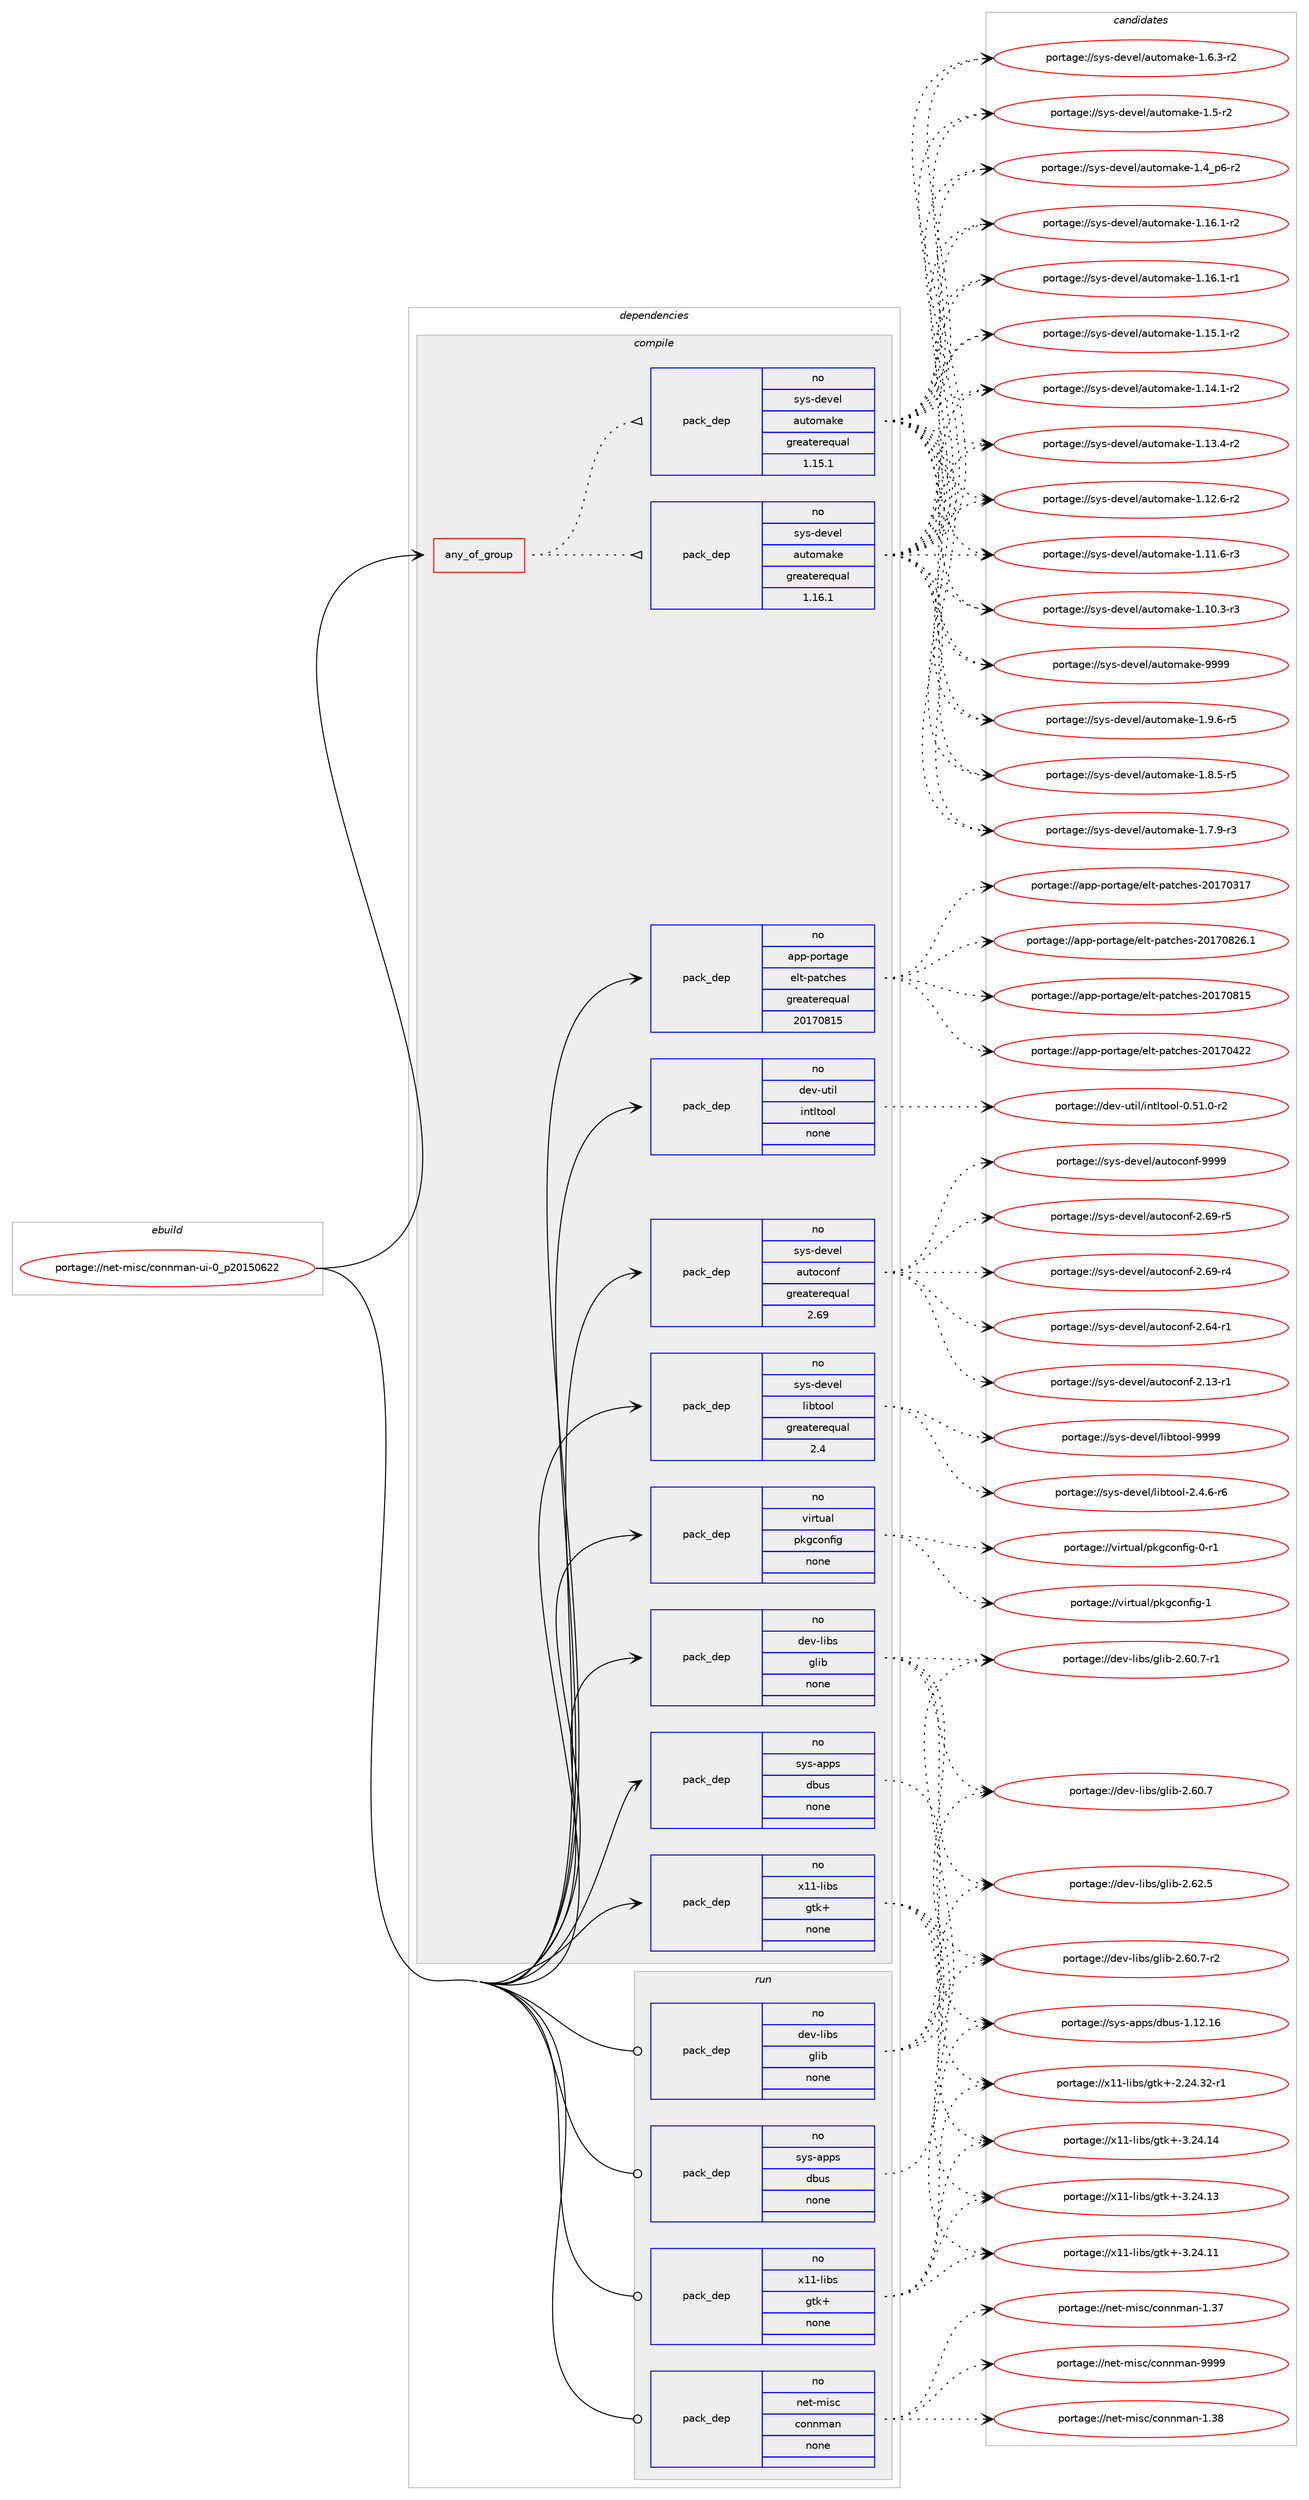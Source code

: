 digraph prolog {

# *************
# Graph options
# *************

newrank=true;
concentrate=true;
compound=true;
graph [rankdir=LR,fontname=Helvetica,fontsize=10,ranksep=1.5];#, ranksep=2.5, nodesep=0.2];
edge  [arrowhead=vee];
node  [fontname=Helvetica,fontsize=10];

# **********
# The ebuild
# **********

subgraph cluster_leftcol {
color=gray;
rank=same;
label=<<i>ebuild</i>>;
id [label="portage://net-misc/connman-ui-0_p20150622", color=red, width=4, href="../net-misc/connman-ui-0_p20150622.svg"];
}

# ****************
# The dependencies
# ****************

subgraph cluster_midcol {
color=gray;
label=<<i>dependencies</i>>;
subgraph cluster_compile {
fillcolor="#eeeeee";
style=filled;
label=<<i>compile</i>>;
subgraph any1392 {
dependency75711 [label=<<TABLE BORDER="0" CELLBORDER="1" CELLSPACING="0" CELLPADDING="4"><TR><TD CELLPADDING="10">any_of_group</TD></TR></TABLE>>, shape=none, color=red];subgraph pack58735 {
dependency75712 [label=<<TABLE BORDER="0" CELLBORDER="1" CELLSPACING="0" CELLPADDING="4" WIDTH="220"><TR><TD ROWSPAN="6" CELLPADDING="30">pack_dep</TD></TR><TR><TD WIDTH="110">no</TD></TR><TR><TD>sys-devel</TD></TR><TR><TD>automake</TD></TR><TR><TD>greaterequal</TD></TR><TR><TD>1.16.1</TD></TR></TABLE>>, shape=none, color=blue];
}
dependency75711:e -> dependency75712:w [weight=20,style="dotted",arrowhead="oinv"];
subgraph pack58736 {
dependency75713 [label=<<TABLE BORDER="0" CELLBORDER="1" CELLSPACING="0" CELLPADDING="4" WIDTH="220"><TR><TD ROWSPAN="6" CELLPADDING="30">pack_dep</TD></TR><TR><TD WIDTH="110">no</TD></TR><TR><TD>sys-devel</TD></TR><TR><TD>automake</TD></TR><TR><TD>greaterequal</TD></TR><TR><TD>1.15.1</TD></TR></TABLE>>, shape=none, color=blue];
}
dependency75711:e -> dependency75713:w [weight=20,style="dotted",arrowhead="oinv"];
}
id:e -> dependency75711:w [weight=20,style="solid",arrowhead="vee"];
subgraph pack58737 {
dependency75714 [label=<<TABLE BORDER="0" CELLBORDER="1" CELLSPACING="0" CELLPADDING="4" WIDTH="220"><TR><TD ROWSPAN="6" CELLPADDING="30">pack_dep</TD></TR><TR><TD WIDTH="110">no</TD></TR><TR><TD>app-portage</TD></TR><TR><TD>elt-patches</TD></TR><TR><TD>greaterequal</TD></TR><TR><TD>20170815</TD></TR></TABLE>>, shape=none, color=blue];
}
id:e -> dependency75714:w [weight=20,style="solid",arrowhead="vee"];
subgraph pack58738 {
dependency75715 [label=<<TABLE BORDER="0" CELLBORDER="1" CELLSPACING="0" CELLPADDING="4" WIDTH="220"><TR><TD ROWSPAN="6" CELLPADDING="30">pack_dep</TD></TR><TR><TD WIDTH="110">no</TD></TR><TR><TD>dev-libs</TD></TR><TR><TD>glib</TD></TR><TR><TD>none</TD></TR><TR><TD></TD></TR></TABLE>>, shape=none, color=blue];
}
id:e -> dependency75715:w [weight=20,style="solid",arrowhead="vee"];
subgraph pack58739 {
dependency75716 [label=<<TABLE BORDER="0" CELLBORDER="1" CELLSPACING="0" CELLPADDING="4" WIDTH="220"><TR><TD ROWSPAN="6" CELLPADDING="30">pack_dep</TD></TR><TR><TD WIDTH="110">no</TD></TR><TR><TD>dev-util</TD></TR><TR><TD>intltool</TD></TR><TR><TD>none</TD></TR><TR><TD></TD></TR></TABLE>>, shape=none, color=blue];
}
id:e -> dependency75716:w [weight=20,style="solid",arrowhead="vee"];
subgraph pack58740 {
dependency75717 [label=<<TABLE BORDER="0" CELLBORDER="1" CELLSPACING="0" CELLPADDING="4" WIDTH="220"><TR><TD ROWSPAN="6" CELLPADDING="30">pack_dep</TD></TR><TR><TD WIDTH="110">no</TD></TR><TR><TD>sys-apps</TD></TR><TR><TD>dbus</TD></TR><TR><TD>none</TD></TR><TR><TD></TD></TR></TABLE>>, shape=none, color=blue];
}
id:e -> dependency75717:w [weight=20,style="solid",arrowhead="vee"];
subgraph pack58741 {
dependency75718 [label=<<TABLE BORDER="0" CELLBORDER="1" CELLSPACING="0" CELLPADDING="4" WIDTH="220"><TR><TD ROWSPAN="6" CELLPADDING="30">pack_dep</TD></TR><TR><TD WIDTH="110">no</TD></TR><TR><TD>sys-devel</TD></TR><TR><TD>autoconf</TD></TR><TR><TD>greaterequal</TD></TR><TR><TD>2.69</TD></TR></TABLE>>, shape=none, color=blue];
}
id:e -> dependency75718:w [weight=20,style="solid",arrowhead="vee"];
subgraph pack58742 {
dependency75719 [label=<<TABLE BORDER="0" CELLBORDER="1" CELLSPACING="0" CELLPADDING="4" WIDTH="220"><TR><TD ROWSPAN="6" CELLPADDING="30">pack_dep</TD></TR><TR><TD WIDTH="110">no</TD></TR><TR><TD>sys-devel</TD></TR><TR><TD>libtool</TD></TR><TR><TD>greaterequal</TD></TR><TR><TD>2.4</TD></TR></TABLE>>, shape=none, color=blue];
}
id:e -> dependency75719:w [weight=20,style="solid",arrowhead="vee"];
subgraph pack58743 {
dependency75720 [label=<<TABLE BORDER="0" CELLBORDER="1" CELLSPACING="0" CELLPADDING="4" WIDTH="220"><TR><TD ROWSPAN="6" CELLPADDING="30">pack_dep</TD></TR><TR><TD WIDTH="110">no</TD></TR><TR><TD>virtual</TD></TR><TR><TD>pkgconfig</TD></TR><TR><TD>none</TD></TR><TR><TD></TD></TR></TABLE>>, shape=none, color=blue];
}
id:e -> dependency75720:w [weight=20,style="solid",arrowhead="vee"];
subgraph pack58744 {
dependency75721 [label=<<TABLE BORDER="0" CELLBORDER="1" CELLSPACING="0" CELLPADDING="4" WIDTH="220"><TR><TD ROWSPAN="6" CELLPADDING="30">pack_dep</TD></TR><TR><TD WIDTH="110">no</TD></TR><TR><TD>x11-libs</TD></TR><TR><TD>gtk+</TD></TR><TR><TD>none</TD></TR><TR><TD></TD></TR></TABLE>>, shape=none, color=blue];
}
id:e -> dependency75721:w [weight=20,style="solid",arrowhead="vee"];
}
subgraph cluster_compileandrun {
fillcolor="#eeeeee";
style=filled;
label=<<i>compile and run</i>>;
}
subgraph cluster_run {
fillcolor="#eeeeee";
style=filled;
label=<<i>run</i>>;
subgraph pack58745 {
dependency75722 [label=<<TABLE BORDER="0" CELLBORDER="1" CELLSPACING="0" CELLPADDING="4" WIDTH="220"><TR><TD ROWSPAN="6" CELLPADDING="30">pack_dep</TD></TR><TR><TD WIDTH="110">no</TD></TR><TR><TD>dev-libs</TD></TR><TR><TD>glib</TD></TR><TR><TD>none</TD></TR><TR><TD></TD></TR></TABLE>>, shape=none, color=blue];
}
id:e -> dependency75722:w [weight=20,style="solid",arrowhead="odot"];
subgraph pack58746 {
dependency75723 [label=<<TABLE BORDER="0" CELLBORDER="1" CELLSPACING="0" CELLPADDING="4" WIDTH="220"><TR><TD ROWSPAN="6" CELLPADDING="30">pack_dep</TD></TR><TR><TD WIDTH="110">no</TD></TR><TR><TD>net-misc</TD></TR><TR><TD>connman</TD></TR><TR><TD>none</TD></TR><TR><TD></TD></TR></TABLE>>, shape=none, color=blue];
}
id:e -> dependency75723:w [weight=20,style="solid",arrowhead="odot"];
subgraph pack58747 {
dependency75724 [label=<<TABLE BORDER="0" CELLBORDER="1" CELLSPACING="0" CELLPADDING="4" WIDTH="220"><TR><TD ROWSPAN="6" CELLPADDING="30">pack_dep</TD></TR><TR><TD WIDTH="110">no</TD></TR><TR><TD>sys-apps</TD></TR><TR><TD>dbus</TD></TR><TR><TD>none</TD></TR><TR><TD></TD></TR></TABLE>>, shape=none, color=blue];
}
id:e -> dependency75724:w [weight=20,style="solid",arrowhead="odot"];
subgraph pack58748 {
dependency75725 [label=<<TABLE BORDER="0" CELLBORDER="1" CELLSPACING="0" CELLPADDING="4" WIDTH="220"><TR><TD ROWSPAN="6" CELLPADDING="30">pack_dep</TD></TR><TR><TD WIDTH="110">no</TD></TR><TR><TD>x11-libs</TD></TR><TR><TD>gtk+</TD></TR><TR><TD>none</TD></TR><TR><TD></TD></TR></TABLE>>, shape=none, color=blue];
}
id:e -> dependency75725:w [weight=20,style="solid",arrowhead="odot"];
}
}

# **************
# The candidates
# **************

subgraph cluster_choices {
rank=same;
color=gray;
label=<<i>candidates</i>>;

subgraph choice58735 {
color=black;
nodesep=1;
choice115121115451001011181011084797117116111109971071014557575757 [label="portage://sys-devel/automake-9999", color=red, width=4,href="../sys-devel/automake-9999.svg"];
choice115121115451001011181011084797117116111109971071014549465746544511453 [label="portage://sys-devel/automake-1.9.6-r5", color=red, width=4,href="../sys-devel/automake-1.9.6-r5.svg"];
choice115121115451001011181011084797117116111109971071014549465646534511453 [label="portage://sys-devel/automake-1.8.5-r5", color=red, width=4,href="../sys-devel/automake-1.8.5-r5.svg"];
choice115121115451001011181011084797117116111109971071014549465546574511451 [label="portage://sys-devel/automake-1.7.9-r3", color=red, width=4,href="../sys-devel/automake-1.7.9-r3.svg"];
choice115121115451001011181011084797117116111109971071014549465446514511450 [label="portage://sys-devel/automake-1.6.3-r2", color=red, width=4,href="../sys-devel/automake-1.6.3-r2.svg"];
choice11512111545100101118101108479711711611110997107101454946534511450 [label="portage://sys-devel/automake-1.5-r2", color=red, width=4,href="../sys-devel/automake-1.5-r2.svg"];
choice115121115451001011181011084797117116111109971071014549465295112544511450 [label="portage://sys-devel/automake-1.4_p6-r2", color=red, width=4,href="../sys-devel/automake-1.4_p6-r2.svg"];
choice11512111545100101118101108479711711611110997107101454946495446494511450 [label="portage://sys-devel/automake-1.16.1-r2", color=red, width=4,href="../sys-devel/automake-1.16.1-r2.svg"];
choice11512111545100101118101108479711711611110997107101454946495446494511449 [label="portage://sys-devel/automake-1.16.1-r1", color=red, width=4,href="../sys-devel/automake-1.16.1-r1.svg"];
choice11512111545100101118101108479711711611110997107101454946495346494511450 [label="portage://sys-devel/automake-1.15.1-r2", color=red, width=4,href="../sys-devel/automake-1.15.1-r2.svg"];
choice11512111545100101118101108479711711611110997107101454946495246494511450 [label="portage://sys-devel/automake-1.14.1-r2", color=red, width=4,href="../sys-devel/automake-1.14.1-r2.svg"];
choice11512111545100101118101108479711711611110997107101454946495146524511450 [label="portage://sys-devel/automake-1.13.4-r2", color=red, width=4,href="../sys-devel/automake-1.13.4-r2.svg"];
choice11512111545100101118101108479711711611110997107101454946495046544511450 [label="portage://sys-devel/automake-1.12.6-r2", color=red, width=4,href="../sys-devel/automake-1.12.6-r2.svg"];
choice11512111545100101118101108479711711611110997107101454946494946544511451 [label="portage://sys-devel/automake-1.11.6-r3", color=red, width=4,href="../sys-devel/automake-1.11.6-r3.svg"];
choice11512111545100101118101108479711711611110997107101454946494846514511451 [label="portage://sys-devel/automake-1.10.3-r3", color=red, width=4,href="../sys-devel/automake-1.10.3-r3.svg"];
dependency75712:e -> choice115121115451001011181011084797117116111109971071014557575757:w [style=dotted,weight="100"];
dependency75712:e -> choice115121115451001011181011084797117116111109971071014549465746544511453:w [style=dotted,weight="100"];
dependency75712:e -> choice115121115451001011181011084797117116111109971071014549465646534511453:w [style=dotted,weight="100"];
dependency75712:e -> choice115121115451001011181011084797117116111109971071014549465546574511451:w [style=dotted,weight="100"];
dependency75712:e -> choice115121115451001011181011084797117116111109971071014549465446514511450:w [style=dotted,weight="100"];
dependency75712:e -> choice11512111545100101118101108479711711611110997107101454946534511450:w [style=dotted,weight="100"];
dependency75712:e -> choice115121115451001011181011084797117116111109971071014549465295112544511450:w [style=dotted,weight="100"];
dependency75712:e -> choice11512111545100101118101108479711711611110997107101454946495446494511450:w [style=dotted,weight="100"];
dependency75712:e -> choice11512111545100101118101108479711711611110997107101454946495446494511449:w [style=dotted,weight="100"];
dependency75712:e -> choice11512111545100101118101108479711711611110997107101454946495346494511450:w [style=dotted,weight="100"];
dependency75712:e -> choice11512111545100101118101108479711711611110997107101454946495246494511450:w [style=dotted,weight="100"];
dependency75712:e -> choice11512111545100101118101108479711711611110997107101454946495146524511450:w [style=dotted,weight="100"];
dependency75712:e -> choice11512111545100101118101108479711711611110997107101454946495046544511450:w [style=dotted,weight="100"];
dependency75712:e -> choice11512111545100101118101108479711711611110997107101454946494946544511451:w [style=dotted,weight="100"];
dependency75712:e -> choice11512111545100101118101108479711711611110997107101454946494846514511451:w [style=dotted,weight="100"];
}
subgraph choice58736 {
color=black;
nodesep=1;
choice115121115451001011181011084797117116111109971071014557575757 [label="portage://sys-devel/automake-9999", color=red, width=4,href="../sys-devel/automake-9999.svg"];
choice115121115451001011181011084797117116111109971071014549465746544511453 [label="portage://sys-devel/automake-1.9.6-r5", color=red, width=4,href="../sys-devel/automake-1.9.6-r5.svg"];
choice115121115451001011181011084797117116111109971071014549465646534511453 [label="portage://sys-devel/automake-1.8.5-r5", color=red, width=4,href="../sys-devel/automake-1.8.5-r5.svg"];
choice115121115451001011181011084797117116111109971071014549465546574511451 [label="portage://sys-devel/automake-1.7.9-r3", color=red, width=4,href="../sys-devel/automake-1.7.9-r3.svg"];
choice115121115451001011181011084797117116111109971071014549465446514511450 [label="portage://sys-devel/automake-1.6.3-r2", color=red, width=4,href="../sys-devel/automake-1.6.3-r2.svg"];
choice11512111545100101118101108479711711611110997107101454946534511450 [label="portage://sys-devel/automake-1.5-r2", color=red, width=4,href="../sys-devel/automake-1.5-r2.svg"];
choice115121115451001011181011084797117116111109971071014549465295112544511450 [label="portage://sys-devel/automake-1.4_p6-r2", color=red, width=4,href="../sys-devel/automake-1.4_p6-r2.svg"];
choice11512111545100101118101108479711711611110997107101454946495446494511450 [label="portage://sys-devel/automake-1.16.1-r2", color=red, width=4,href="../sys-devel/automake-1.16.1-r2.svg"];
choice11512111545100101118101108479711711611110997107101454946495446494511449 [label="portage://sys-devel/automake-1.16.1-r1", color=red, width=4,href="../sys-devel/automake-1.16.1-r1.svg"];
choice11512111545100101118101108479711711611110997107101454946495346494511450 [label="portage://sys-devel/automake-1.15.1-r2", color=red, width=4,href="../sys-devel/automake-1.15.1-r2.svg"];
choice11512111545100101118101108479711711611110997107101454946495246494511450 [label="portage://sys-devel/automake-1.14.1-r2", color=red, width=4,href="../sys-devel/automake-1.14.1-r2.svg"];
choice11512111545100101118101108479711711611110997107101454946495146524511450 [label="portage://sys-devel/automake-1.13.4-r2", color=red, width=4,href="../sys-devel/automake-1.13.4-r2.svg"];
choice11512111545100101118101108479711711611110997107101454946495046544511450 [label="portage://sys-devel/automake-1.12.6-r2", color=red, width=4,href="../sys-devel/automake-1.12.6-r2.svg"];
choice11512111545100101118101108479711711611110997107101454946494946544511451 [label="portage://sys-devel/automake-1.11.6-r3", color=red, width=4,href="../sys-devel/automake-1.11.6-r3.svg"];
choice11512111545100101118101108479711711611110997107101454946494846514511451 [label="portage://sys-devel/automake-1.10.3-r3", color=red, width=4,href="../sys-devel/automake-1.10.3-r3.svg"];
dependency75713:e -> choice115121115451001011181011084797117116111109971071014557575757:w [style=dotted,weight="100"];
dependency75713:e -> choice115121115451001011181011084797117116111109971071014549465746544511453:w [style=dotted,weight="100"];
dependency75713:e -> choice115121115451001011181011084797117116111109971071014549465646534511453:w [style=dotted,weight="100"];
dependency75713:e -> choice115121115451001011181011084797117116111109971071014549465546574511451:w [style=dotted,weight="100"];
dependency75713:e -> choice115121115451001011181011084797117116111109971071014549465446514511450:w [style=dotted,weight="100"];
dependency75713:e -> choice11512111545100101118101108479711711611110997107101454946534511450:w [style=dotted,weight="100"];
dependency75713:e -> choice115121115451001011181011084797117116111109971071014549465295112544511450:w [style=dotted,weight="100"];
dependency75713:e -> choice11512111545100101118101108479711711611110997107101454946495446494511450:w [style=dotted,weight="100"];
dependency75713:e -> choice11512111545100101118101108479711711611110997107101454946495446494511449:w [style=dotted,weight="100"];
dependency75713:e -> choice11512111545100101118101108479711711611110997107101454946495346494511450:w [style=dotted,weight="100"];
dependency75713:e -> choice11512111545100101118101108479711711611110997107101454946495246494511450:w [style=dotted,weight="100"];
dependency75713:e -> choice11512111545100101118101108479711711611110997107101454946495146524511450:w [style=dotted,weight="100"];
dependency75713:e -> choice11512111545100101118101108479711711611110997107101454946495046544511450:w [style=dotted,weight="100"];
dependency75713:e -> choice11512111545100101118101108479711711611110997107101454946494946544511451:w [style=dotted,weight="100"];
dependency75713:e -> choice11512111545100101118101108479711711611110997107101454946494846514511451:w [style=dotted,weight="100"];
}
subgraph choice58737 {
color=black;
nodesep=1;
choice971121124511211111411697103101471011081164511297116991041011154550484955485650544649 [label="portage://app-portage/elt-patches-20170826.1", color=red, width=4,href="../app-portage/elt-patches-20170826.1.svg"];
choice97112112451121111141169710310147101108116451129711699104101115455048495548564953 [label="portage://app-portage/elt-patches-20170815", color=red, width=4,href="../app-portage/elt-patches-20170815.svg"];
choice97112112451121111141169710310147101108116451129711699104101115455048495548525050 [label="portage://app-portage/elt-patches-20170422", color=red, width=4,href="../app-portage/elt-patches-20170422.svg"];
choice97112112451121111141169710310147101108116451129711699104101115455048495548514955 [label="portage://app-portage/elt-patches-20170317", color=red, width=4,href="../app-portage/elt-patches-20170317.svg"];
dependency75714:e -> choice971121124511211111411697103101471011081164511297116991041011154550484955485650544649:w [style=dotted,weight="100"];
dependency75714:e -> choice97112112451121111141169710310147101108116451129711699104101115455048495548564953:w [style=dotted,weight="100"];
dependency75714:e -> choice97112112451121111141169710310147101108116451129711699104101115455048495548525050:w [style=dotted,weight="100"];
dependency75714:e -> choice97112112451121111141169710310147101108116451129711699104101115455048495548514955:w [style=dotted,weight="100"];
}
subgraph choice58738 {
color=black;
nodesep=1;
choice1001011184510810598115471031081059845504654504653 [label="portage://dev-libs/glib-2.62.5", color=red, width=4,href="../dev-libs/glib-2.62.5.svg"];
choice10010111845108105981154710310810598455046544846554511450 [label="portage://dev-libs/glib-2.60.7-r2", color=red, width=4,href="../dev-libs/glib-2.60.7-r2.svg"];
choice10010111845108105981154710310810598455046544846554511449 [label="portage://dev-libs/glib-2.60.7-r1", color=red, width=4,href="../dev-libs/glib-2.60.7-r1.svg"];
choice1001011184510810598115471031081059845504654484655 [label="portage://dev-libs/glib-2.60.7", color=red, width=4,href="../dev-libs/glib-2.60.7.svg"];
dependency75715:e -> choice1001011184510810598115471031081059845504654504653:w [style=dotted,weight="100"];
dependency75715:e -> choice10010111845108105981154710310810598455046544846554511450:w [style=dotted,weight="100"];
dependency75715:e -> choice10010111845108105981154710310810598455046544846554511449:w [style=dotted,weight="100"];
dependency75715:e -> choice1001011184510810598115471031081059845504654484655:w [style=dotted,weight="100"];
}
subgraph choice58739 {
color=black;
nodesep=1;
choice1001011184511711610510847105110116108116111111108454846534946484511450 [label="portage://dev-util/intltool-0.51.0-r2", color=red, width=4,href="../dev-util/intltool-0.51.0-r2.svg"];
dependency75716:e -> choice1001011184511711610510847105110116108116111111108454846534946484511450:w [style=dotted,weight="100"];
}
subgraph choice58740 {
color=black;
nodesep=1;
choice115121115459711211211547100981171154549464950464954 [label="portage://sys-apps/dbus-1.12.16", color=red, width=4,href="../sys-apps/dbus-1.12.16.svg"];
dependency75717:e -> choice115121115459711211211547100981171154549464950464954:w [style=dotted,weight="100"];
}
subgraph choice58741 {
color=black;
nodesep=1;
choice115121115451001011181011084797117116111991111101024557575757 [label="portage://sys-devel/autoconf-9999", color=red, width=4,href="../sys-devel/autoconf-9999.svg"];
choice1151211154510010111810110847971171161119911111010245504654574511453 [label="portage://sys-devel/autoconf-2.69-r5", color=red, width=4,href="../sys-devel/autoconf-2.69-r5.svg"];
choice1151211154510010111810110847971171161119911111010245504654574511452 [label="portage://sys-devel/autoconf-2.69-r4", color=red, width=4,href="../sys-devel/autoconf-2.69-r4.svg"];
choice1151211154510010111810110847971171161119911111010245504654524511449 [label="portage://sys-devel/autoconf-2.64-r1", color=red, width=4,href="../sys-devel/autoconf-2.64-r1.svg"];
choice1151211154510010111810110847971171161119911111010245504649514511449 [label="portage://sys-devel/autoconf-2.13-r1", color=red, width=4,href="../sys-devel/autoconf-2.13-r1.svg"];
dependency75718:e -> choice115121115451001011181011084797117116111991111101024557575757:w [style=dotted,weight="100"];
dependency75718:e -> choice1151211154510010111810110847971171161119911111010245504654574511453:w [style=dotted,weight="100"];
dependency75718:e -> choice1151211154510010111810110847971171161119911111010245504654574511452:w [style=dotted,weight="100"];
dependency75718:e -> choice1151211154510010111810110847971171161119911111010245504654524511449:w [style=dotted,weight="100"];
dependency75718:e -> choice1151211154510010111810110847971171161119911111010245504649514511449:w [style=dotted,weight="100"];
}
subgraph choice58742 {
color=black;
nodesep=1;
choice1151211154510010111810110847108105981161111111084557575757 [label="portage://sys-devel/libtool-9999", color=red, width=4,href="../sys-devel/libtool-9999.svg"];
choice1151211154510010111810110847108105981161111111084550465246544511454 [label="portage://sys-devel/libtool-2.4.6-r6", color=red, width=4,href="../sys-devel/libtool-2.4.6-r6.svg"];
dependency75719:e -> choice1151211154510010111810110847108105981161111111084557575757:w [style=dotted,weight="100"];
dependency75719:e -> choice1151211154510010111810110847108105981161111111084550465246544511454:w [style=dotted,weight="100"];
}
subgraph choice58743 {
color=black;
nodesep=1;
choice1181051141161179710847112107103991111101021051034549 [label="portage://virtual/pkgconfig-1", color=red, width=4,href="../virtual/pkgconfig-1.svg"];
choice11810511411611797108471121071039911111010210510345484511449 [label="portage://virtual/pkgconfig-0-r1", color=red, width=4,href="../virtual/pkgconfig-0-r1.svg"];
dependency75720:e -> choice1181051141161179710847112107103991111101021051034549:w [style=dotted,weight="100"];
dependency75720:e -> choice11810511411611797108471121071039911111010210510345484511449:w [style=dotted,weight="100"];
}
subgraph choice58744 {
color=black;
nodesep=1;
choice1204949451081059811547103116107434551465052464952 [label="portage://x11-libs/gtk+-3.24.14", color=red, width=4,href="../x11-libs/gtk+-3.24.14.svg"];
choice1204949451081059811547103116107434551465052464951 [label="portage://x11-libs/gtk+-3.24.13", color=red, width=4,href="../x11-libs/gtk+-3.24.13.svg"];
choice1204949451081059811547103116107434551465052464949 [label="portage://x11-libs/gtk+-3.24.11", color=red, width=4,href="../x11-libs/gtk+-3.24.11.svg"];
choice12049494510810598115471031161074345504650524651504511449 [label="portage://x11-libs/gtk+-2.24.32-r1", color=red, width=4,href="../x11-libs/gtk+-2.24.32-r1.svg"];
dependency75721:e -> choice1204949451081059811547103116107434551465052464952:w [style=dotted,weight="100"];
dependency75721:e -> choice1204949451081059811547103116107434551465052464951:w [style=dotted,weight="100"];
dependency75721:e -> choice1204949451081059811547103116107434551465052464949:w [style=dotted,weight="100"];
dependency75721:e -> choice12049494510810598115471031161074345504650524651504511449:w [style=dotted,weight="100"];
}
subgraph choice58745 {
color=black;
nodesep=1;
choice1001011184510810598115471031081059845504654504653 [label="portage://dev-libs/glib-2.62.5", color=red, width=4,href="../dev-libs/glib-2.62.5.svg"];
choice10010111845108105981154710310810598455046544846554511450 [label="portage://dev-libs/glib-2.60.7-r2", color=red, width=4,href="../dev-libs/glib-2.60.7-r2.svg"];
choice10010111845108105981154710310810598455046544846554511449 [label="portage://dev-libs/glib-2.60.7-r1", color=red, width=4,href="../dev-libs/glib-2.60.7-r1.svg"];
choice1001011184510810598115471031081059845504654484655 [label="portage://dev-libs/glib-2.60.7", color=red, width=4,href="../dev-libs/glib-2.60.7.svg"];
dependency75722:e -> choice1001011184510810598115471031081059845504654504653:w [style=dotted,weight="100"];
dependency75722:e -> choice10010111845108105981154710310810598455046544846554511450:w [style=dotted,weight="100"];
dependency75722:e -> choice10010111845108105981154710310810598455046544846554511449:w [style=dotted,weight="100"];
dependency75722:e -> choice1001011184510810598115471031081059845504654484655:w [style=dotted,weight="100"];
}
subgraph choice58746 {
color=black;
nodesep=1;
choice11010111645109105115994799111110110109971104557575757 [label="portage://net-misc/connman-9999", color=red, width=4,href="../net-misc/connman-9999.svg"];
choice11010111645109105115994799111110110109971104549465156 [label="portage://net-misc/connman-1.38", color=red, width=4,href="../net-misc/connman-1.38.svg"];
choice11010111645109105115994799111110110109971104549465155 [label="portage://net-misc/connman-1.37", color=red, width=4,href="../net-misc/connman-1.37.svg"];
dependency75723:e -> choice11010111645109105115994799111110110109971104557575757:w [style=dotted,weight="100"];
dependency75723:e -> choice11010111645109105115994799111110110109971104549465156:w [style=dotted,weight="100"];
dependency75723:e -> choice11010111645109105115994799111110110109971104549465155:w [style=dotted,weight="100"];
}
subgraph choice58747 {
color=black;
nodesep=1;
choice115121115459711211211547100981171154549464950464954 [label="portage://sys-apps/dbus-1.12.16", color=red, width=4,href="../sys-apps/dbus-1.12.16.svg"];
dependency75724:e -> choice115121115459711211211547100981171154549464950464954:w [style=dotted,weight="100"];
}
subgraph choice58748 {
color=black;
nodesep=1;
choice1204949451081059811547103116107434551465052464952 [label="portage://x11-libs/gtk+-3.24.14", color=red, width=4,href="../x11-libs/gtk+-3.24.14.svg"];
choice1204949451081059811547103116107434551465052464951 [label="portage://x11-libs/gtk+-3.24.13", color=red, width=4,href="../x11-libs/gtk+-3.24.13.svg"];
choice1204949451081059811547103116107434551465052464949 [label="portage://x11-libs/gtk+-3.24.11", color=red, width=4,href="../x11-libs/gtk+-3.24.11.svg"];
choice12049494510810598115471031161074345504650524651504511449 [label="portage://x11-libs/gtk+-2.24.32-r1", color=red, width=4,href="../x11-libs/gtk+-2.24.32-r1.svg"];
dependency75725:e -> choice1204949451081059811547103116107434551465052464952:w [style=dotted,weight="100"];
dependency75725:e -> choice1204949451081059811547103116107434551465052464951:w [style=dotted,weight="100"];
dependency75725:e -> choice1204949451081059811547103116107434551465052464949:w [style=dotted,weight="100"];
dependency75725:e -> choice12049494510810598115471031161074345504650524651504511449:w [style=dotted,weight="100"];
}
}

}
